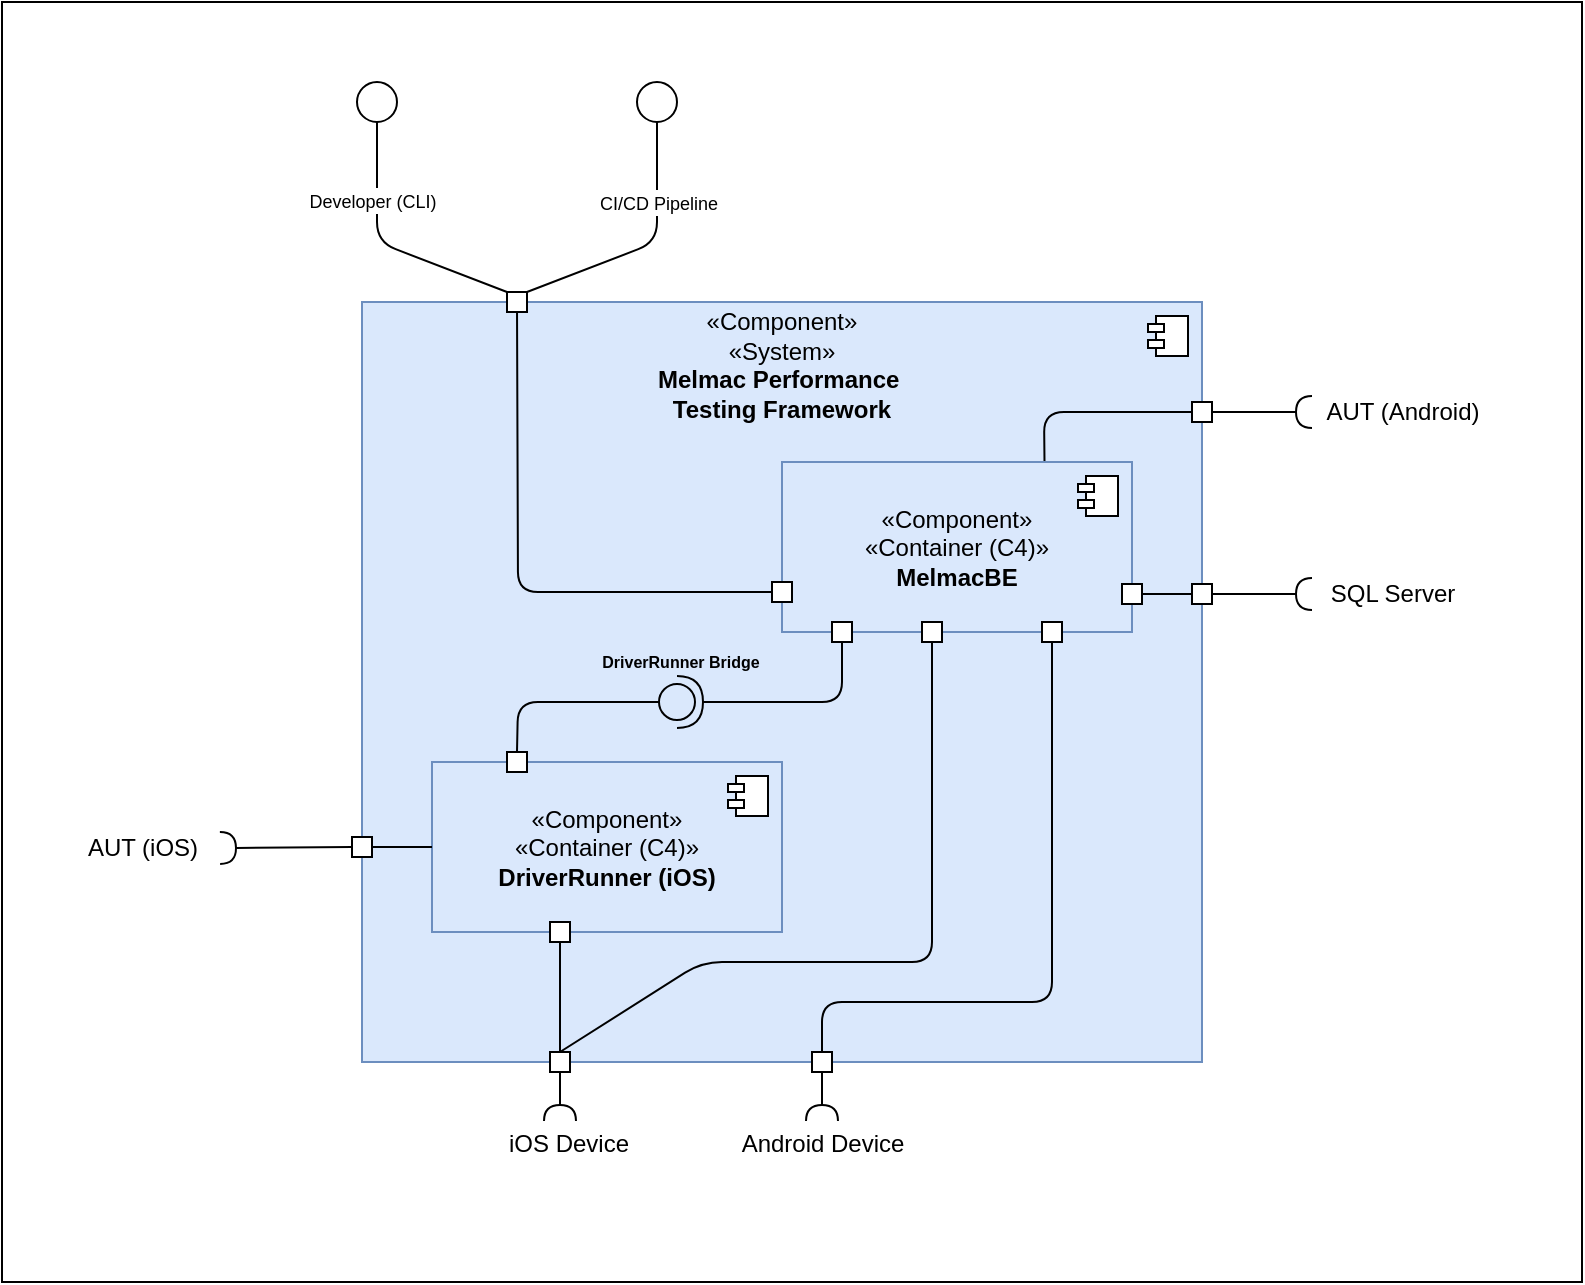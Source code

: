 <mxfile>
    <diagram name="Página-1" id="n2xdA80f38TUeuvm9ufp">
        <mxGraphModel dx="863" dy="867" grid="1" gridSize="10" guides="1" tooltips="1" connect="1" arrows="1" fold="1" page="1" pageScale="1" pageWidth="827" pageHeight="1169" math="0" shadow="0">
            <root>
                <mxCell id="0"/>
                <mxCell id="4" value="Untitled Layer" parent="0"/>
                <mxCell id="5" value="" style="rounded=0;whiteSpace=wrap;html=1;container=0;" parent="4" vertex="1">
                    <mxGeometry x="170" y="100" width="790" height="640" as="geometry"/>
                </mxCell>
                <mxCell id="1" parent="0"/>
                <mxCell id="k1yO1b0AyRUfy4XpI7KQ-11" value="«Component»&lt;div&gt;«System»&lt;/div&gt;&lt;div&gt;&lt;b&gt;&lt;font style=&quot;color: rgb(0, 0, 0);&quot;&gt;Melmac Performance&amp;nbsp;&lt;/font&gt;&lt;/b&gt;&lt;/div&gt;&lt;div&gt;&lt;b style=&quot;color: rgb(63, 63, 63);&quot;&gt;&lt;font style=&quot;color: rgb(0, 0, 0);&quot;&gt;Testing Framework&lt;/font&gt;&lt;/b&gt;&lt;/div&gt;&lt;div&gt;&lt;br&gt;&lt;/div&gt;&lt;div&gt;&lt;br&gt;&lt;/div&gt;&lt;div&gt;&lt;br&gt;&lt;/div&gt;&lt;div&gt;&lt;br&gt;&lt;/div&gt;&lt;div&gt;&lt;br&gt;&lt;/div&gt;&lt;div&gt;&lt;br&gt;&lt;/div&gt;&lt;div&gt;&lt;br&gt;&lt;/div&gt;&lt;div&gt;&lt;br&gt;&lt;/div&gt;&lt;div&gt;&lt;br&gt;&lt;/div&gt;&lt;div&gt;&lt;br&gt;&lt;/div&gt;&lt;div&gt;&lt;br&gt;&lt;/div&gt;&lt;div&gt;&lt;br&gt;&lt;/div&gt;&lt;div&gt;&lt;br&gt;&lt;/div&gt;&lt;div&gt;&lt;br&gt;&lt;/div&gt;&lt;div&gt;&lt;br&gt;&lt;/div&gt;&lt;div&gt;&lt;br&gt;&lt;/div&gt;&lt;div&gt;&lt;br&gt;&lt;/div&gt;&lt;div&gt;&lt;br&gt;&lt;/div&gt;&lt;div&gt;&lt;br&gt;&lt;/div&gt;&lt;div&gt;&lt;br&gt;&lt;/div&gt;&lt;div&gt;&lt;br&gt;&lt;br&gt;&lt;/div&gt;" style="html=1;dropTarget=0;whiteSpace=wrap;fillColor=#dae8fc;strokeColor=#6c8ebf;" parent="1" vertex="1">
                    <mxGeometry x="350" y="250" width="420" height="380" as="geometry"/>
                </mxCell>
                <mxCell id="k1yO1b0AyRUfy4XpI7KQ-12" value="" style="shape=module;jettyWidth=8;jettyHeight=4;" parent="k1yO1b0AyRUfy4XpI7KQ-11" vertex="1">
                    <mxGeometry x="1" width="20" height="20" relative="1" as="geometry">
                        <mxPoint x="-27" y="7" as="offset"/>
                    </mxGeometry>
                </mxCell>
                <mxCell id="yezaJcdioR4BwKPc-LXy-1" value="" style="rounded=0;orthogonalLoop=1;jettySize=auto;html=1;endArrow=halfCircle;endFill=0;endSize=6;strokeWidth=1;sketch=0;fontSize=12;curved=1;entryX=0.5;entryY=0.35;entryDx=0;entryDy=0;entryPerimeter=0;" parent="1" source="yezaJcdioR4BwKPc-LXy-3" edge="1">
                    <mxGeometry relative="1" as="geometry">
                        <mxPoint x="429" y="661" as="sourcePoint"/>
                        <mxPoint x="449" y="659.5" as="targetPoint"/>
                    </mxGeometry>
                </mxCell>
                <mxCell id="yezaJcdioR4BwKPc-LXy-2" value="" style="ellipse;whiteSpace=wrap;html=1;align=center;aspect=fixed;fillColor=none;strokeColor=none;resizable=0;perimeter=centerPerimeter;rotatable=0;allowArrows=0;points=[];outlineConnect=1;" parent="1" vertex="1">
                    <mxGeometry x="444" y="656" width="10" height="10" as="geometry"/>
                </mxCell>
                <mxCell id="yezaJcdioR4BwKPc-LXy-3" value="" style="whiteSpace=wrap;html=1;aspect=fixed;" parent="1" vertex="1">
                    <mxGeometry x="444" y="625" width="10" height="10" as="geometry"/>
                </mxCell>
                <mxCell id="55" value="" style="edgeStyle=none;html=1;endArrow=none;endFill=0;" parent="1" source="56" target="53" edge="1">
                    <mxGeometry relative="1" as="geometry"/>
                </mxCell>
                <mxCell id="yezaJcdioR4BwKPc-LXy-6" value="" style="whiteSpace=wrap;html=1;aspect=fixed;" parent="1" vertex="1">
                    <mxGeometry x="422.5" y="245" width="10" height="10" as="geometry"/>
                </mxCell>
                <mxCell id="46" style="edgeStyle=none;html=1;exitX=0.5;exitY=1;exitDx=0;exitDy=0;endArrow=none;endFill=0;entryX=0;entryY=0;entryDx=0;entryDy=0;" parent="1" source="yezaJcdioR4BwKPc-LXy-7" target="yezaJcdioR4BwKPc-LXy-6" edge="1">
                    <mxGeometry relative="1" as="geometry">
                        <mxPoint x="427.5" y="250" as="targetPoint"/>
                        <Array as="points">
                            <mxPoint x="357.5" y="220"/>
                        </Array>
                    </mxGeometry>
                </mxCell>
                <mxCell id="50" value="&lt;font style=&quot;font-size: 9px;&quot;&gt;Developer (CLI)&lt;/font&gt;" style="edgeLabel;html=1;align=center;verticalAlign=middle;resizable=0;points=[];" parent="46" vertex="1" connectable="0">
                    <mxGeometry x="-0.06" y="-2" relative="1" as="geometry">
                        <mxPoint x="-3" y="-23" as="offset"/>
                    </mxGeometry>
                </mxCell>
                <mxCell id="yezaJcdioR4BwKPc-LXy-7" value="&lt;div&gt;&lt;br&gt;&lt;/div&gt;&lt;div&gt;&lt;br&gt;&lt;/div&gt;&lt;div&gt;&lt;br&gt;&lt;br&gt;&lt;/div&gt;" style="ellipse;whiteSpace=wrap;html=1;aspect=fixed;" parent="1" vertex="1">
                    <mxGeometry x="347.5" y="140" width="20" height="20" as="geometry"/>
                </mxCell>
                <mxCell id="3" value="iOS Device" style="text;html=1;align=center;verticalAlign=middle;resizable=0;points=[];autosize=1;strokeColor=none;fillColor=none;" parent="1" vertex="1">
                    <mxGeometry x="413" y="656" width="80" height="30" as="geometry"/>
                </mxCell>
                <mxCell id="31" value="" style="whiteSpace=wrap;html=1;aspect=fixed;" parent="1" vertex="1">
                    <mxGeometry x="575" y="625" width="10" height="10" as="geometry"/>
                </mxCell>
                <mxCell id="32" value="" style="rounded=0;orthogonalLoop=1;jettySize=auto;html=1;endArrow=halfCircle;endFill=0;endSize=6;strokeWidth=1;sketch=0;fontSize=12;curved=1;exitX=0.5;exitY=1;exitDx=0;exitDy=0;entryX=0.5;entryY=0.35;entryDx=0;entryDy=0;entryPerimeter=0;" parent="1" source="31" edge="1">
                    <mxGeometry relative="1" as="geometry">
                        <mxPoint x="580" y="630" as="sourcePoint"/>
                        <mxPoint x="580" y="659.5" as="targetPoint"/>
                    </mxGeometry>
                </mxCell>
                <mxCell id="33" value="" style="ellipse;whiteSpace=wrap;html=1;align=center;aspect=fixed;fillColor=none;strokeColor=none;resizable=0;perimeter=centerPerimeter;rotatable=0;allowArrows=0;points=[];outlineConnect=1;" parent="1" vertex="1">
                    <mxGeometry x="510" y="380" width="10" height="10" as="geometry"/>
                </mxCell>
                <mxCell id="35" value="" style="whiteSpace=wrap;html=1;aspect=fixed;" parent="1" vertex="1">
                    <mxGeometry x="765" y="391" width="10" height="10" as="geometry"/>
                </mxCell>
                <mxCell id="37" value="" style="rounded=0;orthogonalLoop=1;jettySize=auto;html=1;endArrow=halfCircle;endFill=0;endSize=6;strokeWidth=1;sketch=0;fontSize=12;curved=1;entryX=0.5;entryY=0.5;entryDx=0;entryDy=0;exitX=1;exitY=0.5;exitDx=0;exitDy=0;entryPerimeter=0;" parent="1" source="35" edge="1">
                    <mxGeometry relative="1" as="geometry">
                        <mxPoint x="785" y="394.5" as="sourcePoint"/>
                        <mxPoint x="825" y="396" as="targetPoint"/>
                    </mxGeometry>
                </mxCell>
                <mxCell id="40" value="SQL Server" style="text;html=1;align=center;verticalAlign=middle;resizable=0;points=[];autosize=1;strokeColor=none;fillColor=none;rotation=0;" parent="1" vertex="1">
                    <mxGeometry x="820" y="381" width="90" height="30" as="geometry"/>
                </mxCell>
                <mxCell id="43" value="Android Device" style="text;html=1;align=center;verticalAlign=middle;resizable=0;points=[];autosize=1;strokeColor=none;fillColor=none;" parent="1" vertex="1">
                    <mxGeometry x="530" y="656" width="100" height="30" as="geometry"/>
                </mxCell>
                <mxCell id="48" style="edgeStyle=none;html=1;exitX=0.5;exitY=1;exitDx=0;exitDy=0;entryX=1;entryY=0;entryDx=0;entryDy=0;endArrow=none;endFill=0;" parent="1" source="44" target="yezaJcdioR4BwKPc-LXy-6" edge="1">
                    <mxGeometry relative="1" as="geometry">
                        <Array as="points">
                            <mxPoint x="497.5" y="220"/>
                        </Array>
                    </mxGeometry>
                </mxCell>
                <mxCell id="49" value="&lt;font style=&quot;font-size: 9px;&quot;&gt;CI/CD Pipeline&lt;/font&gt;" style="edgeLabel;html=1;align=center;verticalAlign=middle;resizable=0;points=[];" parent="48" vertex="1" connectable="0">
                    <mxGeometry x="-0.121" relative="1" as="geometry">
                        <mxPoint y="-17" as="offset"/>
                    </mxGeometry>
                </mxCell>
                <mxCell id="44" value="&lt;div&gt;&lt;br&gt;&lt;/div&gt;&lt;div&gt;&lt;br&gt;&lt;/div&gt;&lt;div&gt;&lt;br&gt;&lt;br&gt;&lt;/div&gt;" style="ellipse;whiteSpace=wrap;html=1;aspect=fixed;" parent="1" vertex="1">
                    <mxGeometry x="487.5" y="140" width="20" height="20" as="geometry"/>
                </mxCell>
                <mxCell id="82" style="edgeStyle=none;html=1;exitX=0.75;exitY=0;exitDx=0;exitDy=0;entryX=0;entryY=0.5;entryDx=0;entryDy=0;endArrow=none;endFill=0;" parent="1" source="53" target="81" edge="1">
                    <mxGeometry relative="1" as="geometry">
                        <Array as="points">
                            <mxPoint x="691" y="305"/>
                        </Array>
                    </mxGeometry>
                </mxCell>
                <mxCell id="53" value="«Component»&lt;div&gt;«Container (C4)»&lt;/div&gt;&lt;div&gt;&lt;span style=&quot;background-color: transparent;&quot;&gt;&lt;b&gt;&lt;font style=&quot;color: rgb(0, 0, 0);&quot;&gt;MelmacBE&lt;/font&gt;&lt;/b&gt;&lt;/span&gt;&lt;/div&gt;" style="html=1;dropTarget=0;whiteSpace=wrap;fillColor=#dae8fc;strokeColor=#6c8ebf;" parent="1" vertex="1">
                    <mxGeometry x="560" y="330" width="175" height="85" as="geometry"/>
                </mxCell>
                <mxCell id="54" value="" style="shape=module;jettyWidth=8;jettyHeight=4;" parent="53" vertex="1">
                    <mxGeometry x="1" width="20" height="20" relative="1" as="geometry">
                        <mxPoint x="-27" y="7" as="offset"/>
                    </mxGeometry>
                </mxCell>
                <mxCell id="59" style="edgeStyle=none;html=1;exitX=1;exitY=0.5;exitDx=0;exitDy=0;entryX=0;entryY=0.5;entryDx=0;entryDy=0;endArrow=none;endFill=0;" parent="1" source="58" target="35" edge="1">
                    <mxGeometry relative="1" as="geometry"/>
                </mxCell>
                <mxCell id="58" value="" style="whiteSpace=wrap;html=1;aspect=fixed;" parent="1" vertex="1">
                    <mxGeometry x="730" y="391" width="10" height="10" as="geometry"/>
                </mxCell>
                <mxCell id="60" value="" style="edgeStyle=none;html=1;endArrow=none;endFill=0;entryX=0;entryY=0.5;entryDx=0;entryDy=0;" parent="1" source="yezaJcdioR4BwKPc-LXy-6" target="56" edge="1">
                    <mxGeometry relative="1" as="geometry">
                        <mxPoint x="428" y="255" as="sourcePoint"/>
                        <mxPoint x="560" y="396" as="targetPoint"/>
                        <Array as="points">
                            <mxPoint x="428" y="395"/>
                        </Array>
                    </mxGeometry>
                </mxCell>
                <mxCell id="56" value="" style="whiteSpace=wrap;html=1;aspect=fixed;" parent="1" vertex="1">
                    <mxGeometry x="555" y="390" width="10" height="10" as="geometry"/>
                </mxCell>
                <mxCell id="61" value="«Component»&lt;div&gt;«Container (C4)»&lt;/div&gt;&lt;div&gt;&lt;span style=&quot;background-color: transparent;&quot;&gt;&lt;b&gt;&lt;font style=&quot;color: rgb(0, 0, 0);&quot;&gt;DriverRunner (iOS)&lt;/font&gt;&lt;/b&gt;&lt;/span&gt;&lt;/div&gt;" style="html=1;dropTarget=0;whiteSpace=wrap;fillColor=#dae8fc;strokeColor=#6c8ebf;" parent="1" vertex="1">
                    <mxGeometry x="385" y="480" width="175" height="85" as="geometry"/>
                </mxCell>
                <mxCell id="62" value="" style="shape=module;jettyWidth=8;jettyHeight=4;" parent="61" vertex="1">
                    <mxGeometry x="1" width="20" height="20" relative="1" as="geometry">
                        <mxPoint x="-27" y="7" as="offset"/>
                    </mxGeometry>
                </mxCell>
                <mxCell id="76" style="edgeStyle=none;html=1;exitX=0.5;exitY=1;exitDx=0;exitDy=0;entryX=1;entryY=0.5;entryDx=0;entryDy=0;endArrow=halfCircle;endFill=0;strokeWidth=1;endSize=11;" parent="1" source="63" edge="1">
                    <mxGeometry relative="1" as="geometry">
                        <mxPoint x="570" y="420" as="sourcePoint"/>
                        <mxPoint x="507.5" y="450" as="targetPoint"/>
                        <Array as="points">
                            <mxPoint x="590" y="450"/>
                        </Array>
                    </mxGeometry>
                </mxCell>
                <mxCell id="63" value="" style="whiteSpace=wrap;html=1;aspect=fixed;" parent="1" vertex="1">
                    <mxGeometry x="585" y="410" width="10" height="10" as="geometry"/>
                </mxCell>
                <mxCell id="75" style="edgeStyle=none;html=1;exitX=0.5;exitY=0;exitDx=0;exitDy=0;entryX=0;entryY=0.5;entryDx=0;entryDy=0;endArrow=oval;endFill=0;endSize=18;" parent="1" source="64" edge="1">
                    <mxGeometry relative="1" as="geometry">
                        <mxPoint x="507.5" y="450" as="targetPoint"/>
                        <Array as="points">
                            <mxPoint x="428" y="450"/>
                        </Array>
                    </mxGeometry>
                </mxCell>
                <mxCell id="64" value="" style="whiteSpace=wrap;html=1;aspect=fixed;" parent="1" vertex="1">
                    <mxGeometry x="422.5" y="475" width="10" height="10" as="geometry"/>
                </mxCell>
                <mxCell id="71" style="edgeStyle=none;html=1;exitX=0.5;exitY=1;exitDx=0;exitDy=0;entryX=0.5;entryY=0;entryDx=0;entryDy=0;endArrow=none;endFill=0;" parent="1" source="67" target="yezaJcdioR4BwKPc-LXy-3" edge="1">
                    <mxGeometry relative="1" as="geometry">
                        <Array as="points">
                            <mxPoint x="635" y="580"/>
                            <mxPoint x="520" y="580"/>
                        </Array>
                    </mxGeometry>
                </mxCell>
                <mxCell id="67" value="" style="whiteSpace=wrap;html=1;aspect=fixed;" parent="1" vertex="1">
                    <mxGeometry x="630" y="410" width="10" height="10" as="geometry"/>
                </mxCell>
                <mxCell id="73" style="edgeStyle=none;html=1;exitX=0.5;exitY=1;exitDx=0;exitDy=0;entryX=0.5;entryY=0;entryDx=0;entryDy=0;endArrow=none;endFill=0;" parent="1" source="68" target="31" edge="1">
                    <mxGeometry relative="1" as="geometry">
                        <Array as="points">
                            <mxPoint x="695" y="600"/>
                            <mxPoint x="620" y="600"/>
                            <mxPoint x="580" y="600"/>
                        </Array>
                    </mxGeometry>
                </mxCell>
                <mxCell id="68" value="" style="whiteSpace=wrap;html=1;aspect=fixed;" parent="1" vertex="1">
                    <mxGeometry x="690" y="410" width="10" height="10" as="geometry"/>
                </mxCell>
                <mxCell id="70" style="edgeStyle=none;html=1;exitX=0.5;exitY=1;exitDx=0;exitDy=0;entryX=0.5;entryY=0;entryDx=0;entryDy=0;endArrow=none;endFill=0;" parent="1" source="69" target="yezaJcdioR4BwKPc-LXy-3" edge="1">
                    <mxGeometry relative="1" as="geometry"/>
                </mxCell>
                <mxCell id="69" value="" style="whiteSpace=wrap;html=1;aspect=fixed;" parent="1" vertex="1">
                    <mxGeometry x="444" y="560" width="10" height="10" as="geometry"/>
                </mxCell>
                <mxCell id="80" value="DriverRunner Bridge" style="text;html=1;align=center;verticalAlign=middle;resizable=0;points=[];autosize=1;strokeColor=none;fillColor=none;fontStyle=1;fontSize=8;" parent="1" vertex="1">
                    <mxGeometry x="459" y="420" width="100" height="20" as="geometry"/>
                </mxCell>
                <mxCell id="81" value="" style="whiteSpace=wrap;html=1;aspect=fixed;" parent="1" vertex="1">
                    <mxGeometry x="765" y="300" width="10" height="10" as="geometry"/>
                </mxCell>
                <mxCell id="83" value="" style="rounded=0;orthogonalLoop=1;jettySize=auto;html=1;endArrow=halfCircle;endFill=0;endSize=6;strokeWidth=1;sketch=0;fontSize=12;curved=1;exitX=1;exitY=0.5;exitDx=0;exitDy=0;" parent="1" source="81" edge="1">
                    <mxGeometry relative="1" as="geometry">
                        <mxPoint x="775" y="309.43" as="sourcePoint"/>
                        <mxPoint x="825" y="305" as="targetPoint"/>
                    </mxGeometry>
                </mxCell>
                <mxCell id="84" value="AUT (Android)" style="text;html=1;align=center;verticalAlign=middle;resizable=0;points=[];autosize=1;strokeColor=none;fillColor=none;rotation=0;" parent="1" vertex="1">
                    <mxGeometry x="820" y="290" width="100" height="30" as="geometry"/>
                </mxCell>
                <mxCell id="88" style="edgeStyle=none;html=1;exitX=1;exitY=0.5;exitDx=0;exitDy=0;entryX=0;entryY=0.5;entryDx=0;entryDy=0;endArrow=none;endFill=0;" parent="1" source="85" target="61" edge="1">
                    <mxGeometry relative="1" as="geometry"/>
                </mxCell>
                <mxCell id="85" value="" style="whiteSpace=wrap;html=1;aspect=fixed;" parent="1" vertex="1">
                    <mxGeometry x="345" y="517.5" width="10" height="10" as="geometry"/>
                </mxCell>
                <mxCell id="86" value="" style="rounded=0;orthogonalLoop=1;jettySize=auto;html=1;endArrow=halfCircle;endFill=0;endSize=6;strokeWidth=1;sketch=0;fontSize=12;curved=1;exitX=0;exitY=0.5;exitDx=0;exitDy=0;" parent="1" source="85" edge="1">
                    <mxGeometry relative="1" as="geometry">
                        <mxPoint x="357.5" y="526.93" as="sourcePoint"/>
                        <mxPoint x="279" y="523" as="targetPoint"/>
                    </mxGeometry>
                </mxCell>
                <mxCell id="87" value="AUT (iOS)" style="text;html=1;align=center;verticalAlign=middle;resizable=0;points=[];autosize=1;strokeColor=none;fillColor=none;rotation=0;" parent="1" vertex="1">
                    <mxGeometry x="200" y="507.5" width="80" height="30" as="geometry"/>
                </mxCell>
            </root>
        </mxGraphModel>
    </diagram>
</mxfile>